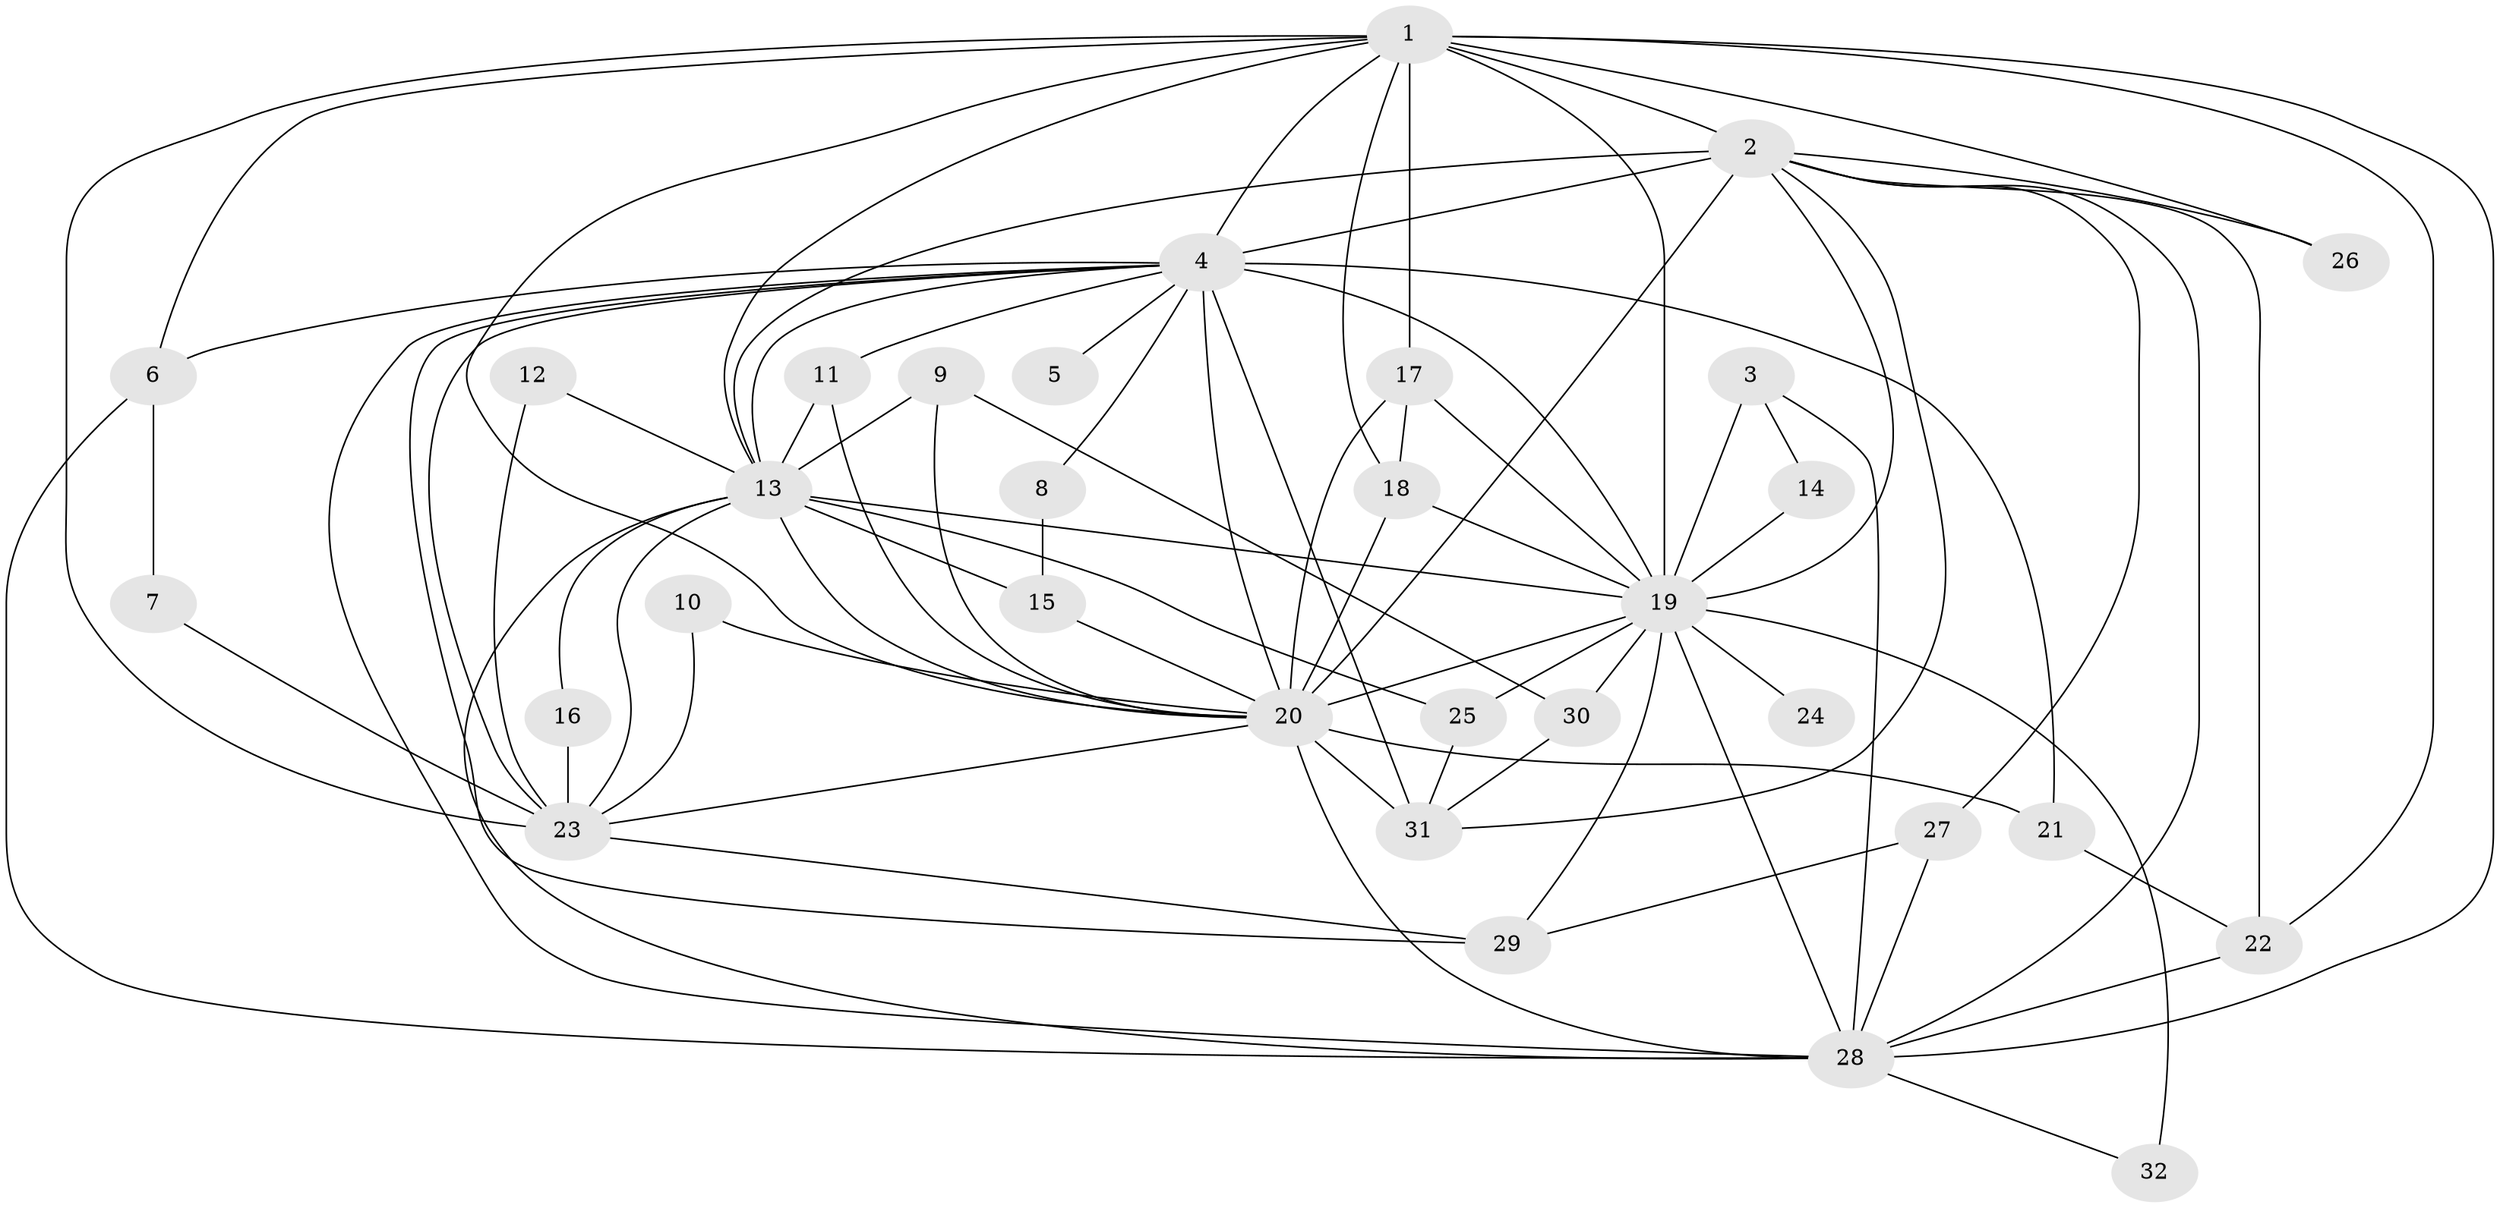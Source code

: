 // original degree distribution, {18: 0.047619047619047616, 17: 0.031746031746031744, 13: 0.015873015873015872, 22: 0.015873015873015872, 12: 0.015873015873015872, 11: 0.015873015873015872, 14: 0.015873015873015872, 4: 0.07936507936507936, 2: 0.5555555555555556, 3: 0.14285714285714285, 9: 0.015873015873015872, 5: 0.031746031746031744, 6: 0.015873015873015872}
// Generated by graph-tools (version 1.1) at 2025/01/03/09/25 03:01:23]
// undirected, 32 vertices, 83 edges
graph export_dot {
graph [start="1"]
  node [color=gray90,style=filled];
  1;
  2;
  3;
  4;
  5;
  6;
  7;
  8;
  9;
  10;
  11;
  12;
  13;
  14;
  15;
  16;
  17;
  18;
  19;
  20;
  21;
  22;
  23;
  24;
  25;
  26;
  27;
  28;
  29;
  30;
  31;
  32;
  1 -- 2 [weight=4.0];
  1 -- 4 [weight=2.0];
  1 -- 6 [weight=1.0];
  1 -- 13 [weight=2.0];
  1 -- 17 [weight=1.0];
  1 -- 18 [weight=1.0];
  1 -- 19 [weight=2.0];
  1 -- 20 [weight=4.0];
  1 -- 22 [weight=2.0];
  1 -- 23 [weight=1.0];
  1 -- 26 [weight=1.0];
  1 -- 28 [weight=2.0];
  2 -- 4 [weight=2.0];
  2 -- 13 [weight=2.0];
  2 -- 19 [weight=3.0];
  2 -- 20 [weight=4.0];
  2 -- 22 [weight=1.0];
  2 -- 26 [weight=2.0];
  2 -- 27 [weight=1.0];
  2 -- 28 [weight=3.0];
  2 -- 31 [weight=1.0];
  3 -- 14 [weight=1.0];
  3 -- 19 [weight=1.0];
  3 -- 28 [weight=1.0];
  4 -- 5 [weight=1.0];
  4 -- 6 [weight=1.0];
  4 -- 8 [weight=1.0];
  4 -- 11 [weight=1.0];
  4 -- 13 [weight=1.0];
  4 -- 19 [weight=1.0];
  4 -- 20 [weight=2.0];
  4 -- 21 [weight=1.0];
  4 -- 23 [weight=1.0];
  4 -- 28 [weight=1.0];
  4 -- 29 [weight=1.0];
  4 -- 31 [weight=1.0];
  6 -- 7 [weight=1.0];
  6 -- 28 [weight=1.0];
  7 -- 23 [weight=1.0];
  8 -- 15 [weight=1.0];
  9 -- 13 [weight=2.0];
  9 -- 20 [weight=1.0];
  9 -- 30 [weight=1.0];
  10 -- 20 [weight=1.0];
  10 -- 23 [weight=1.0];
  11 -- 13 [weight=1.0];
  11 -- 20 [weight=1.0];
  12 -- 13 [weight=1.0];
  12 -- 23 [weight=1.0];
  13 -- 15 [weight=1.0];
  13 -- 16 [weight=1.0];
  13 -- 19 [weight=1.0];
  13 -- 20 [weight=3.0];
  13 -- 23 [weight=1.0];
  13 -- 25 [weight=1.0];
  13 -- 28 [weight=1.0];
  14 -- 19 [weight=1.0];
  15 -- 20 [weight=2.0];
  16 -- 23 [weight=1.0];
  17 -- 18 [weight=1.0];
  17 -- 19 [weight=1.0];
  17 -- 20 [weight=2.0];
  18 -- 19 [weight=1.0];
  18 -- 20 [weight=1.0];
  19 -- 20 [weight=2.0];
  19 -- 24 [weight=1.0];
  19 -- 25 [weight=1.0];
  19 -- 28 [weight=1.0];
  19 -- 29 [weight=1.0];
  19 -- 30 [weight=1.0];
  19 -- 32 [weight=2.0];
  20 -- 21 [weight=1.0];
  20 -- 23 [weight=1.0];
  20 -- 28 [weight=4.0];
  20 -- 31 [weight=2.0];
  21 -- 22 [weight=1.0];
  22 -- 28 [weight=1.0];
  23 -- 29 [weight=1.0];
  25 -- 31 [weight=1.0];
  27 -- 28 [weight=1.0];
  27 -- 29 [weight=1.0];
  28 -- 32 [weight=1.0];
  30 -- 31 [weight=1.0];
}
